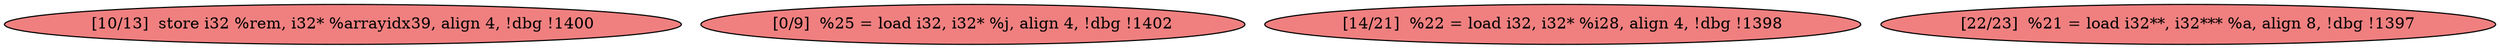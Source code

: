 
digraph G {


node1573 [fillcolor=lightcoral,label="[10/13]  store i32 %rem, i32* %arrayidx39, align 4, !dbg !1400",shape=ellipse,style=filled ]
node1572 [fillcolor=lightcoral,label="[0/9]  %25 = load i32, i32* %j, align 4, !dbg !1402",shape=ellipse,style=filled ]
node1570 [fillcolor=lightcoral,label="[14/21]  %22 = load i32, i32* %i28, align 4, !dbg !1398",shape=ellipse,style=filled ]
node1571 [fillcolor=lightcoral,label="[22/23]  %21 = load i32**, i32*** %a, align 8, !dbg !1397",shape=ellipse,style=filled ]



}
